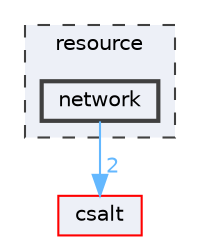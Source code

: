 digraph "resource/network"
{
 // LATEX_PDF_SIZE
  bgcolor="transparent";
  edge [fontname=Helvetica,fontsize=10,labelfontname=Helvetica,labelfontsize=10];
  node [fontname=Helvetica,fontsize=10,shape=box,height=0.2,width=0.4];
  compound=true
  subgraph clusterdir_b8641f383bb3a55bd12c64e8208632c3 {
    graph [ bgcolor="#edf0f7", pencolor="grey25", label="resource", fontname=Helvetica,fontsize=10 style="filled,dashed", URL="dir_b8641f383bb3a55bd12c64e8208632c3.html",tooltip=""]
  dir_0eac3173c7fefe1d273e442d67a64cd7 [label="network", fillcolor="#edf0f7", color="grey25", style="filled,bold", URL="dir_0eac3173c7fefe1d273e442d67a64cd7.html",tooltip=""];
  }
  dir_d4118b8b1aebc91b3478ca01c62ed377 [label="csalt", fillcolor="#edf0f7", color="red", style="filled", URL="dir_d4118b8b1aebc91b3478ca01c62ed377.html",tooltip=""];
  dir_0eac3173c7fefe1d273e442d67a64cd7->dir_d4118b8b1aebc91b3478ca01c62ed377 [headlabel="2", labeldistance=1.5 headhref="dir_000003_000000.html" href="dir_000003_000000.html" color="steelblue1" fontcolor="steelblue1"];
}

